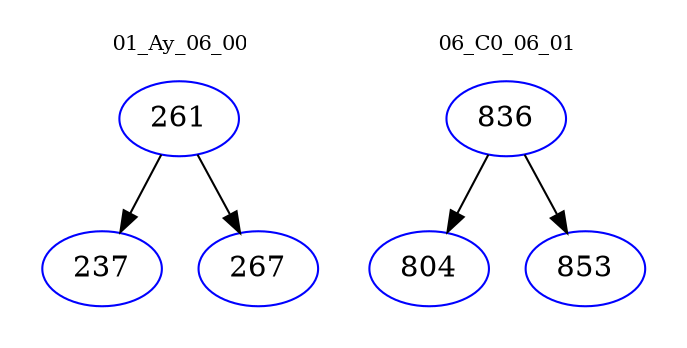 digraph{
subgraph cluster_0 {
color = white
label = "01_Ay_06_00";
fontsize=10;
T0_261 [label="261", color="blue"]
T0_261 -> T0_237 [color="black"]
T0_237 [label="237", color="blue"]
T0_261 -> T0_267 [color="black"]
T0_267 [label="267", color="blue"]
}
subgraph cluster_1 {
color = white
label = "06_C0_06_01";
fontsize=10;
T1_836 [label="836", color="blue"]
T1_836 -> T1_804 [color="black"]
T1_804 [label="804", color="blue"]
T1_836 -> T1_853 [color="black"]
T1_853 [label="853", color="blue"]
}
}
